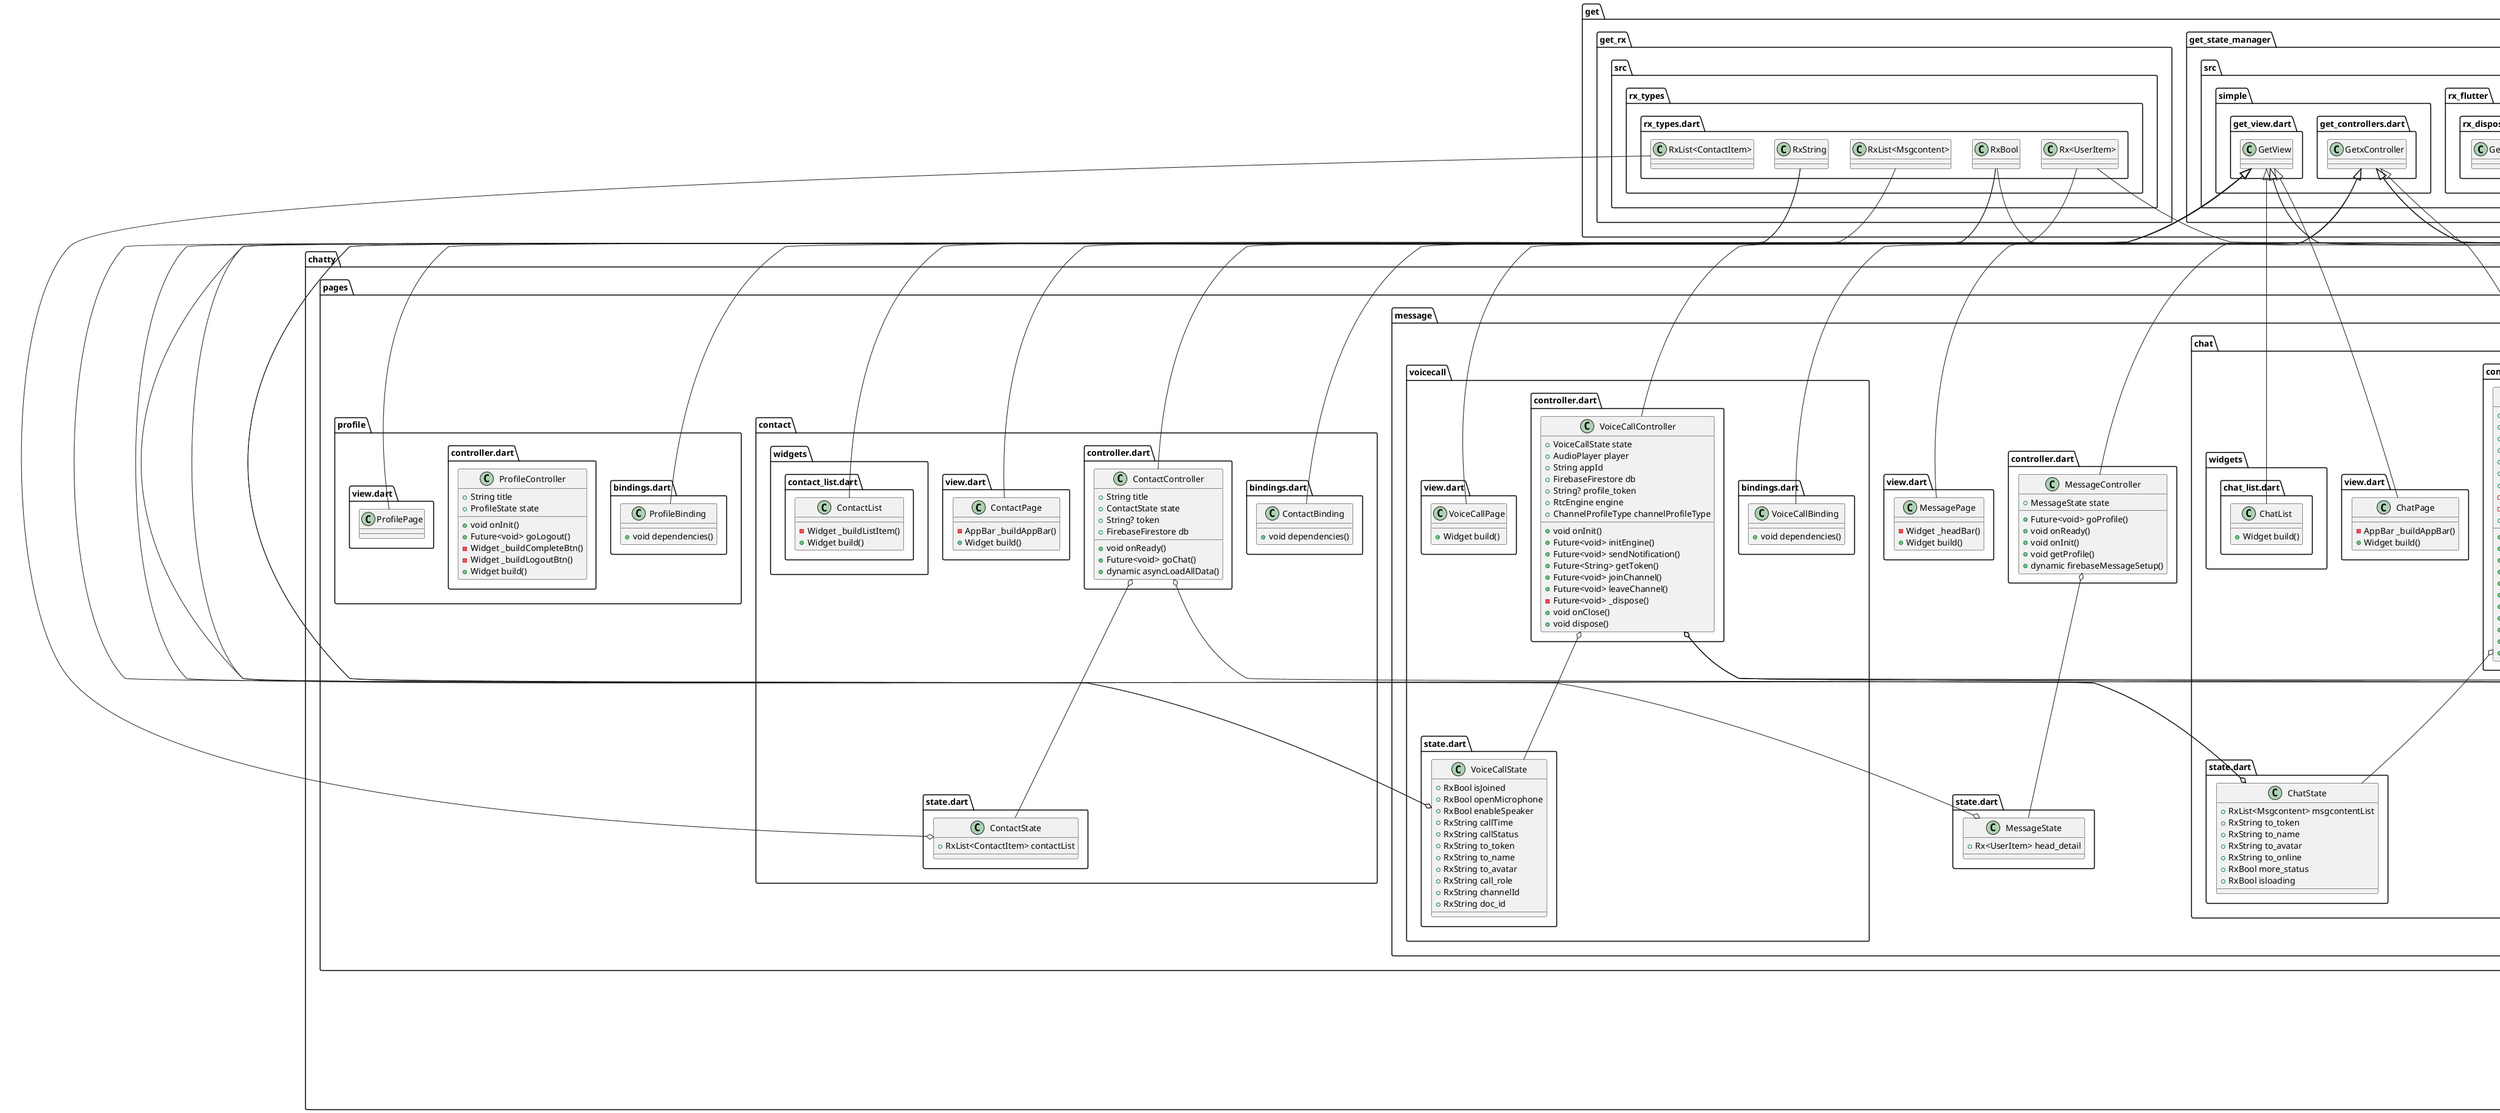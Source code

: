 @startuml
set namespaceSeparator ::

class "chatty::common::apis::chat.dart::ChatAPI" {
  {static} +Future<BaseResponseEntity> bind_fcmtoken()
  {static} +Future<BaseResponseEntity> call_notifications()
  {static} +Future<BaseResponseEntity> call_token()
  {static} +Future<BaseResponseEntity> send_message()
  {static} +Future<BaseResponseEntity> upload_img()
  {static} +Future<SyncMessageResponseEntity> sync_message()
}

class "chatty::common::apis::contact.dart::ContactAPI" {
  {static} +Future<ContactResponseEntity> post_contact()
}

class "chatty::common::apis::user.dart::UserAPI" {
  {static} +Future<UserLoginResponseEntity> Login()
  {static} +Future<UserLoginResponseEntity> get_profile()
  {static} +Future<BaseResponseEntity> UpdateProfile()
}

class "chatty::common::entities::base.dart::BaseResponseEntity" {
  +int? code
  +String? msg
  +String? data
  +Map<String, dynamic> toJson()
}

class "chatty::common::entities::base.dart::BindFcmTokenRequestEntity" {
  +String? fcmtoken
  +Map<String, dynamic> toJson()
}

class "chatty::common::entities::chat.dart::SyncMessageRequestEntity" {
  +int? msgid
  +Map<String, dynamic> toJson()
}

class "chatty::common::entities::chat.dart::CallRequestEntity" {
  +String? call_type
  +String? to_token
  +String? to_name
  +String? to_avatar
  +String? doc_id
  +Map<String, dynamic> toJson()
}

class "chatty::common::entities::chat.dart::CallTokenRequestEntity" {
  +String? channel_name
  +Map<String, dynamic> toJson()
}

class "chatty::common::entities::chat.dart::ChatRequestEntity" {
  +String? content
  +String? type
  +String? to_token
  +Map<String, dynamic> toJson()
}

class "chatty::common::entities::chat.dart::Chat" {
  +String? from_token
  +String? to_token
  +int? msgid
  +String? content
  +String? type
  +int? status
  +String? created_at
  +Map<String, dynamic> toJson()
}

class "chatty::common::entities::chat.dart::MsgListcontent" {
  +int? msgid
  +String? from_token
  +String? from_name
  +String? from_avatar
  +String? to_token
  +String? content
  +String? type
  +int? status
  +String? created_at
  +Map<String, dynamic> toJson()
}

class "chatty::common::entities::chat.dart::SyncMessageResponseEntity" {
  +int? code
  +String? msg
  +List<MsgListcontent>? data
  +Map<String, dynamic> toJson()
}

class "chatty::common::entities::chatcall.dart::ChatCall" {
  +String? doc_id
  +String? from_token
  +String? to_token
  +String? from_name
  +String? to_name
  +String? from_avatar
  +String? to_avatar
  +String? call_time
  +String? type
  +Timestamp? last_time
  +Map<String, dynamic> toFirestore()
}

"chatty::common::entities::chatcall.dart::ChatCall" o-- "cloud_firestore_platform_interface::src::timestamp.dart::Timestamp"

class "chatty::common::entities::contact.dart::ContactResponseEntity" {
  +int? code
  +String? msg
  +List<ContactItem>? data
  +Map<String, dynamic> toJson()
}

class "chatty::common::entities::contact.dart::ContactItem" {
  +String? token
  +String? name
  +String? description
  +String? avatar
  +int? online
  +Map<String, dynamic> toJson()
}

class "chatty::common::entities::country.dart::Country" {
  +String name
  +String code
  +String dialCode
  +String flag
  +int hashCode
  +bool ==()
  +String toString()
  +String toSearchString()
}

class "chatty::common::entities::message.dart::Message" {
  +String? doc_id
  +String? token
  +String? name
  +String? avatar
  +String? last_msg
  +Timestamp? last_time
  +int? msg_num
  +int? online
}

"chatty::common::entities::message.dart::Message" o-- "cloud_firestore_platform_interface::src::timestamp.dart::Timestamp"

class "chatty::common::entities::message.dart::CallMessage" {
  +String? doc_id
  +String? token
  +String? name
  +String? avatar
  +String? call_time
  +String? type
  +Timestamp? last_time
}

"chatty::common::entities::message.dart::CallMessage" o-- "cloud_firestore_platform_interface::src::timestamp.dart::Timestamp"

class "chatty::common::entities::msg.dart::Msg" {
  +String? from_token
  +String? to_token
  +String? from_name
  +String? to_name
  +String? from_avatar
  +String? to_avatar
  +int? from_online
  +int? to_online
  +int? from_msg_num
  +int? to_msg_num
  +String? last_msg
  +Timestamp? last_time
  +int? msg_num
  +Map<String, dynamic> toFirestore()
}

"chatty::common::entities::msg.dart::Msg" o-- "cloud_firestore_platform_interface::src::timestamp.dart::Timestamp"

class "chatty::common::entities::msgcontent.dart::Msgcontent" {
  +String? token
  +String? content
  +String? type
  +Timestamp? addtime
  +Map<String, dynamic> toFirestore()
}

"chatty::common::entities::msgcontent.dart::Msgcontent" o-- "cloud_firestore_platform_interface::src::timestamp.dart::Timestamp"

class "chatty::common::entities::user.dart::LoginRequestEntity" {
  +int? type
  +String? name
  +String? description
  +String? email
  +String? phone
  +String? avatar
  +String? open_id
  +String? fcmtoken
  +int? online
  +Map<String, dynamic> toJson()
}

class "chatty::common::entities::user.dart::UserLoginResponseEntity" {
  +int? code
  +String? msg
  +UserItem? data
}

"chatty::common::entities::user.dart::UserLoginResponseEntity" o-- "chatty::common::entities::user.dart::UserItem"

class "chatty::common::entities::user.dart::UserItem" {
  +String? fcmtoken
  +String? access_token
  +String? token
  +String? name
  +String? description
  +String? avatar
  +int? online
  +int? type
  +Map<String, dynamic> toJson()
}

class "chatty::common::entities::user.dart::UserData" {
  +String? token
  +String? name
  +String? avatar
  +String? description
  +int? online
  +String? fcmtoken
  +Map<String, dynamic> toFirestore()
}

class "chatty::common::langs::translation_service.dart::TranslationService" {
  {static} +Locale fallbackLocale
  {static} +Locale? locale
  +Map<String, Map<String, String>> keys
}

"chatty::common::langs::translation_service.dart::TranslationService" o-- "dart::ui::Locale"
"get::get_navigation::src::root::internacionalization.dart::Translations" <|-- "chatty::common::langs::translation_service.dart::TranslationService"

class "chatty::common::middlewares::router_auth.dart::RouteAuthMiddleware" {
  +int? priority
  +RouteSettings? redirect()
}

"get::get_navigation::src::routes::route_middleware.dart::GetMiddleware" <|-- "chatty::common::middlewares::router_auth.dart::RouteAuthMiddleware"

class "chatty::common::middlewares::router_welcome.dart::RouteWelcomeMiddleware" {
  +int? priority
  +RouteSettings? redirect()
}

"get::get_navigation::src::routes::route_middleware.dart::GetMiddleware" <|-- "chatty::common::middlewares::router_welcome.dart::RouteWelcomeMiddleware"

class "chatty::common::routes::names.dart::AppRoutes" {
  {static} +String INITIAL
  {static} +String SIGN_IN
  {static} +String EmailLogin
  {static} +String Register
  {static} +String Forgot
  {static} +String Phone
  {static} +String SendCode
  {static} +String NotFound
  {static} +String Contact
  {static} +String Message
  {static} +String Profile
  {static} +String Chat
  {static} +String Photoimgview
  {static} +String VoiceCall
  {static} +String VideoCall
}

class "chatty::common::routes::observers.dart::RouteObservers" {
  +void didPush()
  +void didPop()
  +void didReplace()
  +void didRemove()
  +void didStartUserGesture()
  +void didStopUserGesture()
}

"flutter::src::widgets::routes.dart::RouteObserver" <|-- "chatty::common::routes::observers.dart::RouteObservers"

class "chatty::common::routes::pages.dart::AppPages" {
  {static} +String INITIAL
  {static} +RouteObserver<Route<dynamic>> observer
  {static} +List<String> history
  {static} +List<GetPage<dynamic>> routes
}

"chatty::common::routes::pages.dart::AppPages" o-- "flutter::src::widgets::routes.dart::RouteObserver<Route<dynamic>>"

class "chatty::common::services::storage.dart::StorageService" {
  -SharedPreferences _prefs
  {static} +StorageService to
  +Future<StorageService> init()
  +Future<bool> setString()
  +Future<bool> setBool()
  +Future<bool> setList()
  +String getString()
  +bool getBool()
  +List<String> getList()
  +Future<bool> remove()
}

"chatty::common::services::storage.dart::StorageService" o-- "shared_preferences::shared_preferences.dart::SharedPreferences"
"chatty::common::services::storage.dart::StorageService" o-- "chatty::common::services::storage.dart::StorageService"
"get::get_state_manager::src::rx_flutter::rx_disposable.dart::GetxService" <|-- "chatty::common::services::storage.dart::StorageService"

class "chatty::common::store::config.dart::ConfigStore" {
  +bool isFirstOpen
  +bool isCallVocie
  -PackageInfo? _platform
  +Locale locale
  +List<Locale> languages
  {static} +ConfigStore to
  +String version
  +bool isRelease
  +void onInit()
  +Future<void> getPlatform()
  +Future<bool> saveAlreadyOpen()
  +void onInitLocale()
  +void onLocaleUpdate()
}

"chatty::common::store::config.dart::ConfigStore" o-- "package_info::package_info.dart::PackageInfo"
"chatty::common::store::config.dart::ConfigStore" o-- "dart::ui::Locale"
"chatty::common::store::config.dart::ConfigStore" o-- "chatty::common::store::config.dart::ConfigStore"
"get::get_state_manager::src::simple::get_controllers.dart::GetxController" <|-- "chatty::common::store::config.dart::ConfigStore"

class "chatty::common::store::user.dart::UserStore" {
  -RxBool _isLogin
  +String token
  -Rx<UserItem> _profile
  {static} +UserStore to
  +bool isLogin
  +UserItem profile
  +bool hasToken
  +void onInit()
  +Future<void> setToken()
  +Future<String> getProfile()
  +Future<void> saveProfile()
  +Future<void> onLogout()
}

"chatty::common::store::user.dart::UserStore" o-- "get::get_rx::src::rx_types::rx_types.dart::RxBool"
"chatty::common::store::user.dart::UserStore" o-- "get::get_rx::src::rx_types::rx_types.dart::Rx<UserItem>"
"chatty::common::store::user.dart::UserStore" o-- "chatty::common::store::user.dart::UserStore"
"chatty::common::store::user.dart::UserStore" o-- "chatty::common::entities::user.dart::UserItem"
"get::get_state_manager::src::simple::get_controllers.dart::GetxController" <|-- "chatty::common::store::user.dart::UserStore"

class "chatty::common::style::color.dart::AppColor" {
  {static} +Color scaffoldBackground
  {static} +Color primaryText
  {static} +Color secondaryText
  {static} +Color accentColor
  {static} +Color secondaryColor
  {static} +Color warnColor
  {static} +Color borderColor
  {static} +Color pinkColor
  {static} +Color yellowColor
}

"chatty::common::style::color.dart::AppColor" o-- "dart::ui::Color"

class "chatty::common::style::theme.dart::AppTheme" {
  {static} +double horizontalMargin
  {static} +double radius
  {static} +ThemeData light
}

"chatty::common::style::theme.dart::AppTheme" o-- "flutter::src::material::theme_data.dart::ThemeData"

class "chatty::common::utils::data.dart::Countries" {
  {static} -List<Country> _list
  {static} +List<Country> list
  {static} +Country findByCode()
  {static} +Country findByName()
  {static} +Country? findByDialCode()
}

class "chatty::common::utils::FirebaseMessagingHandler.dart::FirebaseMessagingHandler" {
  {static} +AndroidNotificationChannel channel_call
  {static} +AndroidNotificationChannel channel_message
  {static} +FlutterLocalNotificationsPlugin flutterLocalNotificationsPlugin
  {static} +Future<void> config()
  {static} -Future<void> _receiveNotification()
  {static} -Future<void> _sendNotifications()
  {static} -Future<void> _showNotification()
  {static} +Future<void> firebaseMessagingBackground()
}

"chatty::common::utils::FirebaseMessagingHandler.dart::FirebaseMessagingHandler" o-- "flutter_local_notifications::src::platform_specifics::android::notification_channel.dart::AndroidNotificationChannel"
"chatty::common::utils::FirebaseMessagingHandler.dart::FirebaseMessagingHandler" o-- "flutter_local_notifications::src::flutter_local_notifications_plugin.dart::FlutterLocalNotificationsPlugin"

class "chatty::common::utils::http.dart::HttpUtil" {
  {static} -HttpUtil _instance
  +Dio dio
  +CancelToken cancelToken
  +void onError()
  +ErrorEntity createErrorEntity()
  +void cancelRequests()
  +Map<String, dynamic>? getAuthorizationHeader()
  +Future<dynamic> get()
  +Future<dynamic> post()
  +Future<dynamic> put()
  +Future<dynamic> patch()
  +Future<dynamic> delete()
  +Future<dynamic> postForm()
  +Future<dynamic> postStream()
}

"chatty::common::utils::http.dart::HttpUtil" o-- "chatty::common::utils::http.dart::HttpUtil"
"chatty::common::utils::http.dart::HttpUtil" o-- "dio::src::dio.dart::Dio"
"chatty::common::utils::http.dart::HttpUtil" o-- "dio::src::cancel_token.dart::CancelToken"

class "chatty::common::utils::http.dart::ErrorEntity" {
  +int code
  +String message
  +String toString()
}

"dart::core::Exception" <|-- "chatty::common::utils::http.dart::ErrorEntity"

class "chatty::common::utils::iconfont.dart::Iconfont" {
  {static} +IconData share
  {static} +IconData fav
  {static} +IconData sociallinkedin
  {static} +IconData socialapple
  {static} +IconData socialoctocat
  {static} +IconData socialreddit
  {static} +IconData socialsnapchat
  {static} +IconData socialskype
  {static} +IconData socialtwitter
  {static} +IconData me
  {static} +IconData tag
  {static} +IconData grid
  {static} +IconData video
  {static} +IconData message
  {static} +IconData home
}

"chatty::common::utils::iconfont.dart::Iconfont" o-- "flutter::src::widgets::icon_data.dart::IconData"

class "chatty::common::utils::loading.dart::Loading" {
  {static} +void show()
  {static} +void toast()
  {static} +void dismiss()
}

class "chatty::common::utils::logger.dart::Logger" {
  {static} +void write()
}

class "chatty::common::values::borders.dart::Borders" {
  {static} +BorderSide primaryBorder
}

"chatty::common::values::borders.dart::Borders" o-- "flutter::src::painting::borders.dart::BorderSide"

class "chatty::common::values::colors.dart::AppColors" {
  {static} +Color primaryBackground
  {static} +Color primarySecondaryBackground
  {static} +Color primaryElement
  {static} +Color primaryText
  {static} +Color primary_bg
  {static} +Color primaryElementText
  {static} +Color primarySecondaryElementText
  {static} +Color primaryThreeElementText
  {static} +Color primaryElementStatus
  {static} +Color primaryElementBg
  {static} +Color secondaryElement
  {static} +Color secondaryElementText
  {static} +Color thirdElement
  {static} +Color fourElementText
  {static} +Color thirdElementText
  {static} +Color tabBarElement
  {static} +Color tabCellSeparator
  {static} +Color chatbg
  {static} +Color morenbg
}

"chatty::common::values::colors.dart::AppColors" o-- "dart::ui::Color"

class "chatty::common::values::radii.dart::Radii" {
  {static} +BorderRadiusGeometry k6pxRadius
  {static} +BorderRadiusGeometry k54pxRadius
}

"chatty::common::values::radii.dart::Radii" o-- "flutter::src::painting::border_radius.dart::BorderRadiusGeometry"

class "chatty::common::values::shadows.dart::Shadows" {
  {static} +BoxShadow primaryShadow
}

"chatty::common::values::shadows.dart::Shadows" o-- "flutter::src::painting::box_shadow.dart::BoxShadow"

class "chatty::firebase_options.dart::DefaultFirebaseOptions" {
  {static} +FirebaseOptions android
  {static} +FirebaseOptions ios
  {static} +FirebaseOptions currentPlatform
}

"chatty::firebase_options.dart::DefaultFirebaseOptions" o-- "firebase_core_platform_interface::firebase_core_platform_interface.dart::FirebaseOptions"

class "chatty::global.dart::Global" {
  {static} +Future<dynamic> init()
}

class "chatty::main.dart::MyApp" {
  +Widget build()
}

"flutter::src::widgets::framework.dart::StatelessWidget" <|-- "chatty::main.dart::MyApp"

class "chatty::pages::contact::bindings.dart::ContactBinding" {
  +void dependencies()
}

"get::get_instance::src::bindings_interface.dart::Bindings" <|-- "chatty::pages::contact::bindings.dart::ContactBinding"

class "chatty::pages::contact::controller.dart::ContactController" {
  +String title
  +ContactState state
  +String? token
  +FirebaseFirestore db
  +void onReady()
  +Future<void> goChat()
  +dynamic asyncLoadAllData()
}

"chatty::pages::contact::controller.dart::ContactController" o-- "chatty::pages::contact::state.dart::ContactState"
"chatty::pages::contact::controller.dart::ContactController" o-- "cloud_firestore::cloud_firestore.dart::FirebaseFirestore"
"get::get_state_manager::src::simple::get_controllers.dart::GetxController" <|-- "chatty::pages::contact::controller.dart::ContactController"

class "chatty::pages::contact::state.dart::ContactState" {
  +RxList<ContactItem> contactList
}

"chatty::pages::contact::state.dart::ContactState" o-- "get::get_rx::src::rx_types::rx_types.dart::RxList<ContactItem>"

class "chatty::pages::contact::view.dart::ContactPage" {
  -AppBar _buildAppBar()
  +Widget build()
}

"get::get_state_manager::src::simple::get_view.dart::GetView" <|-- "chatty::pages::contact::view.dart::ContactPage"

class "chatty::pages::contact::widgets::contact_list.dart::ContactList" {
  -Widget _buildListItem()
  +Widget build()
}

"get::get_state_manager::src::simple::get_view.dart::GetView" <|-- "chatty::pages::contact::widgets::contact_list.dart::ContactList"

class "chatty::pages::frame::sign_in::bindings.dart::SignInBinding" {
  +void dependencies()
}

"get::get_instance::src::bindings_interface.dart::Bindings" <|-- "chatty::pages::frame::sign_in::bindings.dart::SignInBinding"

class "chatty::pages::frame::sign_in::controller.dart::SignInController" {
  +SignInState state
  -GoogleSignIn _googleSignIn
  +Future<void> handleSignIn()
  +dynamic asyncPostAllData()
}

"chatty::pages::frame::sign_in::controller.dart::SignInController" o-- "chatty::pages::frame::sign_in::state.dart::SignInState"
"chatty::pages::frame::sign_in::controller.dart::SignInController" o-- "google_sign_in::google_sign_in.dart::GoogleSignIn"
"get::get_state_manager::src::simple::get_controllers.dart::GetxController" <|-- "chatty::pages::frame::sign_in::controller.dart::SignInController"

class "chatty::pages::frame::sign_in::state.dart::SignInState" {
}

class "chatty::pages::frame::sign_in::view.dart::SignInPage" {
  -Widget _buuildLogo()
  -Widget _buildThirdPartyLogin()
  -Widget _buildOrWidget()
  -Widget _buildSignInWidget()
  +Widget build()
}

"get::get_state_manager::src::simple::get_view.dart::GetView" <|-- "chatty::pages::frame::sign_in::view.dart::SignInPage"

class "chatty::pages::frame::welcome::bindings.dart::WelcomeBinding" {
  +void dependencies()
}

"get::get_instance::src::bindings_interface.dart::Bindings" <|-- "chatty::pages::frame::welcome::bindings.dart::WelcomeBinding"

class "chatty::pages::frame::welcome::controller.dart::WelcomeController" {
  +String title
  +WelcomeState state
  +void onReady()
}

"chatty::pages::frame::welcome::controller.dart::WelcomeController" o-- "chatty::pages::frame::welcome::state.dart::WelcomeState"
"get::get_state_manager::src::simple::get_controllers.dart::GetxController" <|-- "chatty::pages::frame::welcome::controller.dart::WelcomeController"

class "chatty::pages::frame::welcome::state.dart::WelcomeState" {
}

class "chatty::pages::frame::welcome::view.dart::WelcomePage" {
  -Widget _buildPageHeadTitle()
  +Widget build()
}

"get::get_state_manager::src::simple::get_view.dart::GetView" <|-- "chatty::pages::frame::welcome::view.dart::WelcomePage"

class "chatty::pages::message::bindings.dart::MessageBinding" {
  +void dependencies()
}

"get::get_instance::src::bindings_interface.dart::Bindings" <|-- "chatty::pages::message::bindings.dart::MessageBinding"

class "chatty::pages::message::chat::bindings.dart::ChatBinding" {
  +void dependencies()
}

"get::get_instance::src::bindings_interface.dart::Bindings" <|-- "chatty::pages::message::chat::bindings.dart::ChatBinding"

class "chatty::pages::message::chat::controller.dart::ChatController" {
  +ChatState state
  +String doc_id
  +TextEditingController myInputController
  +String? token
  +FirebaseFirestore db
  +dynamic listener
  +bool isLoadmore
  -File? _photo
  -ImagePicker _picker
  +ScrollController myScrollController
  +void goMore()
  +void audioCall()
  +void onInit()
  +void onReady()
  +Future<dynamic> imgFromGallery()
  +Future<dynamic> uploadFile()
  +Future<void> asyncLoadMoreData()
  +Future<void> sendMessage()
  +Future<void> sendImageMessage()
  +void closeAllPop()
  +void onClose()
}

"chatty::pages::message::chat::controller.dart::ChatController" o-- "chatty::pages::message::chat::state.dart::ChatState"
"chatty::pages::message::chat::controller.dart::ChatController" o-- "flutter::src::widgets::editable_text.dart::TextEditingController"
"chatty::pages::message::chat::controller.dart::ChatController" o-- "cloud_firestore::cloud_firestore.dart::FirebaseFirestore"
"chatty::pages::message::chat::controller.dart::ChatController" o-- "dart::io::File"
"chatty::pages::message::chat::controller.dart::ChatController" o-- "image_picker::image_picker.dart::ImagePicker"
"chatty::pages::message::chat::controller.dart::ChatController" o-- "flutter::src::widgets::scroll_controller.dart::ScrollController"
"get::get_state_manager::src::simple::get_controllers.dart::GetxController" <|-- "chatty::pages::message::chat::controller.dart::ChatController"

class "chatty::pages::message::chat::state.dart::ChatState" {
  +RxList<Msgcontent> msgcontentList
  +RxString to_token
  +RxString to_name
  +RxString to_avatar
  +RxString to_online
  +RxBool more_status
  +RxBool isloading
}

"chatty::pages::message::chat::state.dart::ChatState" o-- "get::get_rx::src::rx_types::rx_types.dart::RxList<Msgcontent>"
"chatty::pages::message::chat::state.dart::ChatState" o-- "get::get_rx::src::rx_types::rx_types.dart::RxString"
"chatty::pages::message::chat::state.dart::ChatState" o-- "get::get_rx::src::rx_types::rx_types.dart::RxBool"

class "chatty::pages::message::chat::view.dart::ChatPage" {
  -AppBar _buildAppBar()
  +Widget build()
}

"get::get_state_manager::src::simple::get_view.dart::GetView" <|-- "chatty::pages::message::chat::view.dart::ChatPage"

class "chatty::pages::message::chat::widgets::chat_list.dart::ChatList" {
  +Widget build()
}

"get::get_state_manager::src::simple::get_view.dart::GetView" <|-- "chatty::pages::message::chat::widgets::chat_list.dart::ChatList"

class "chatty::pages::message::controller.dart::MessageController" {
  +MessageState state
  +Future<void> goProfile()
  +void onReady()
  +void onInit()
  +void getProfile()
  +dynamic firebaseMessageSetup()
}

"chatty::pages::message::controller.dart::MessageController" o-- "chatty::pages::message::state.dart::MessageState"
"get::get_state_manager::src::simple::get_controllers.dart::GetxController" <|-- "chatty::pages::message::controller.dart::MessageController"

class "chatty::pages::message::state.dart::MessageState" {
  +Rx<UserItem> head_detail
}

"chatty::pages::message::state.dart::MessageState" o-- "get::get_rx::src::rx_types::rx_types.dart::Rx<UserItem>"

class "chatty::pages::message::view.dart::MessagePage" {
  -Widget _headBar()
  +Widget build()
}

"get::get_state_manager::src::simple::get_view.dart::GetView" <|-- "chatty::pages::message::view.dart::MessagePage"

class "chatty::pages::message::voicecall::bindings.dart::VoiceCallBinding" {
  +void dependencies()
}

"get::get_instance::src::bindings_interface.dart::Bindings" <|-- "chatty::pages::message::voicecall::bindings.dart::VoiceCallBinding"

class "chatty::pages::message::voicecall::controller.dart::VoiceCallController" {
  +VoiceCallState state
  +AudioPlayer player
  +String appId
  +FirebaseFirestore db
  +String? profile_token
  +RtcEngine engine
  +ChannelProfileType channelProfileType
  +void onInit()
  +Future<void> initEngine()
  +Future<void> sendNotification()
  +Future<String> getToken()
  +Future<void> joinChannel()
  +Future<void> leaveChannel()
  -Future<void> _dispose()
  +void onClose()
  +void dispose()
}

"chatty::pages::message::voicecall::controller.dart::VoiceCallController" o-- "chatty::pages::message::voicecall::state.dart::VoiceCallState"
"chatty::pages::message::voicecall::controller.dart::VoiceCallController" o-- "just_audio::just_audio.dart::AudioPlayer"
"chatty::pages::message::voicecall::controller.dart::VoiceCallController" o-- "cloud_firestore::cloud_firestore.dart::FirebaseFirestore"
"chatty::pages::message::voicecall::controller.dart::VoiceCallController" o-- "agora_rtc_engine::src::agora_rtc_engine.dart::RtcEngine"
"chatty::pages::message::voicecall::controller.dart::VoiceCallController" o-- "agora_rtc_engine::src::agora_base.dart::ChannelProfileType"
"get::get_state_manager::src::simple::get_controllers.dart::GetxController" <|-- "chatty::pages::message::voicecall::controller.dart::VoiceCallController"

class "chatty::pages::message::voicecall::state.dart::VoiceCallState" {
  +RxBool isJoined
  +RxBool openMicrophone
  +RxBool enableSpeaker
  +RxString callTime
  +RxString callStatus
  +RxString to_token
  +RxString to_name
  +RxString to_avatar
  +RxString call_role
  +RxString channelId
  +RxString doc_id
}

"chatty::pages::message::voicecall::state.dart::VoiceCallState" o-- "get::get_rx::src::rx_types::rx_types.dart::RxBool"
"chatty::pages::message::voicecall::state.dart::VoiceCallState" o-- "get::get_rx::src::rx_types::rx_types.dart::RxString"

class "chatty::pages::message::voicecall::view.dart::VoiceCallPage" {
  +Widget build()
}

"get::get_state_manager::src::simple::get_view.dart::GetView" <|-- "chatty::pages::message::voicecall::view.dart::VoiceCallPage"

class "chatty::pages::profile::bindings.dart::ProfileBinding" {
  +void dependencies()
}

"get::get_instance::src::bindings_interface.dart::Bindings" <|-- "chatty::pages::profile::bindings.dart::ProfileBinding"

class "chatty::pages::profile::controller.dart::ProfileController" {
  +String title
  +ProfileState state
  +void onInit()
  +Future<void> goLogout()
  -Widget _buildCompleteBtn()
  -Widget _buildLogoutBtn()
  +Widget build()
}

"get::get_state_manager::src::simple::get_view.dart::GetView" <|-- "chatty::pages::profile::view.dart::ProfilePage"

@enduml